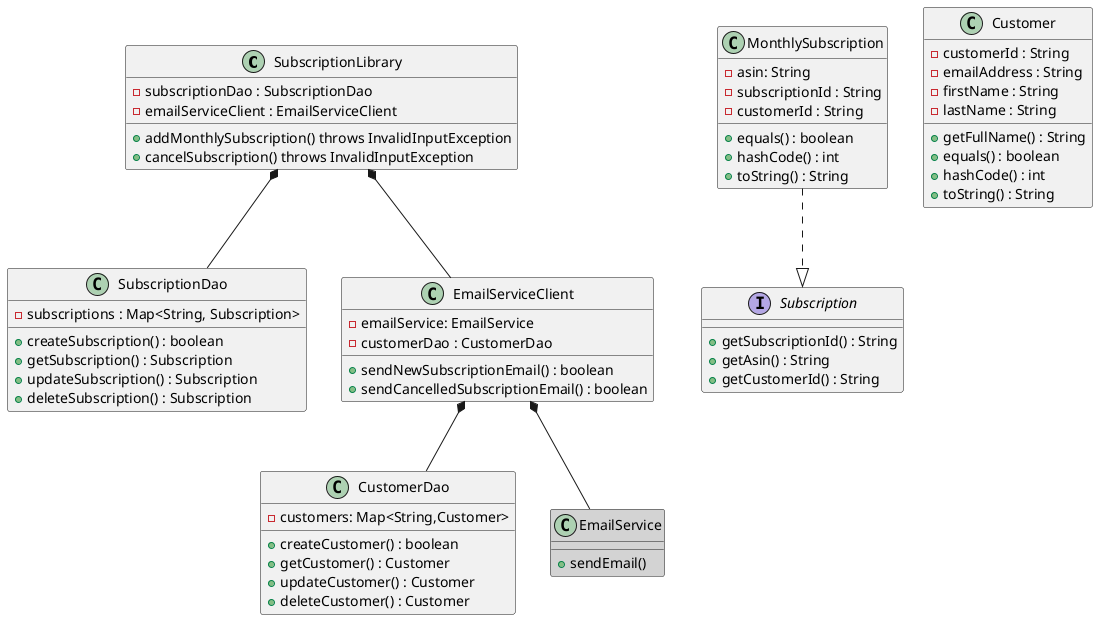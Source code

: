 @startuml

 class SubscriptionLibrary {
   - subscriptionDao : SubscriptionDao
   - emailServiceClient : EmailServiceClient

   + addMonthlySubscription() throws InvalidInputException
   + cancelSubscription() throws InvalidInputException
 }

 class SubscriptionDao {
   - subscriptions : Map<String, Subscription>

   + createSubscription() : boolean
   + getSubscription() : Subscription
   + updateSubscription() : Subscription
   + deleteSubscription() : Subscription
 }

 class EmailServiceClient {
   - emailService: EmailService
   - customerDao : CustomerDao

   + sendNewSubscriptionEmail() : boolean
   + sendCancelledSubscriptionEmail() : boolean
 }

 class CustomerDao {
   - customers: Map<String,Customer>

   + createCustomer() : boolean
   + getCustomer() : Customer
   + updateCustomer() : Customer
   + deleteCustomer() : Customer
 }

 class EmailService #LightGray {
   + sendEmail()
 }

 interface Subscription {
   + getSubscriptionId() : String
   + getAsin() : String
   + getCustomerId() : String
 }

 class MonthlySubscription {
   - asin: String
   - subscriptionId : String
   - customerId : String

   + equals() : boolean
   + hashCode() : int
   + toString() : String
 }

 class Customer {
   - customerId : String
   - emailAddress : String
   - firstName : String
   - lastName : String

   + getFullName() : String
   + equals() : boolean
   + hashCode() : int
   + toString() : String
 }



 SubscriptionLibrary *-- SubscriptionDao
 SubscriptionLibrary *-- EmailServiceClient
 EmailServiceClient *-- CustomerDao
 EmailServiceClient *-- EmailService

 MonthlySubscription ..|> Subscription

@enduml
